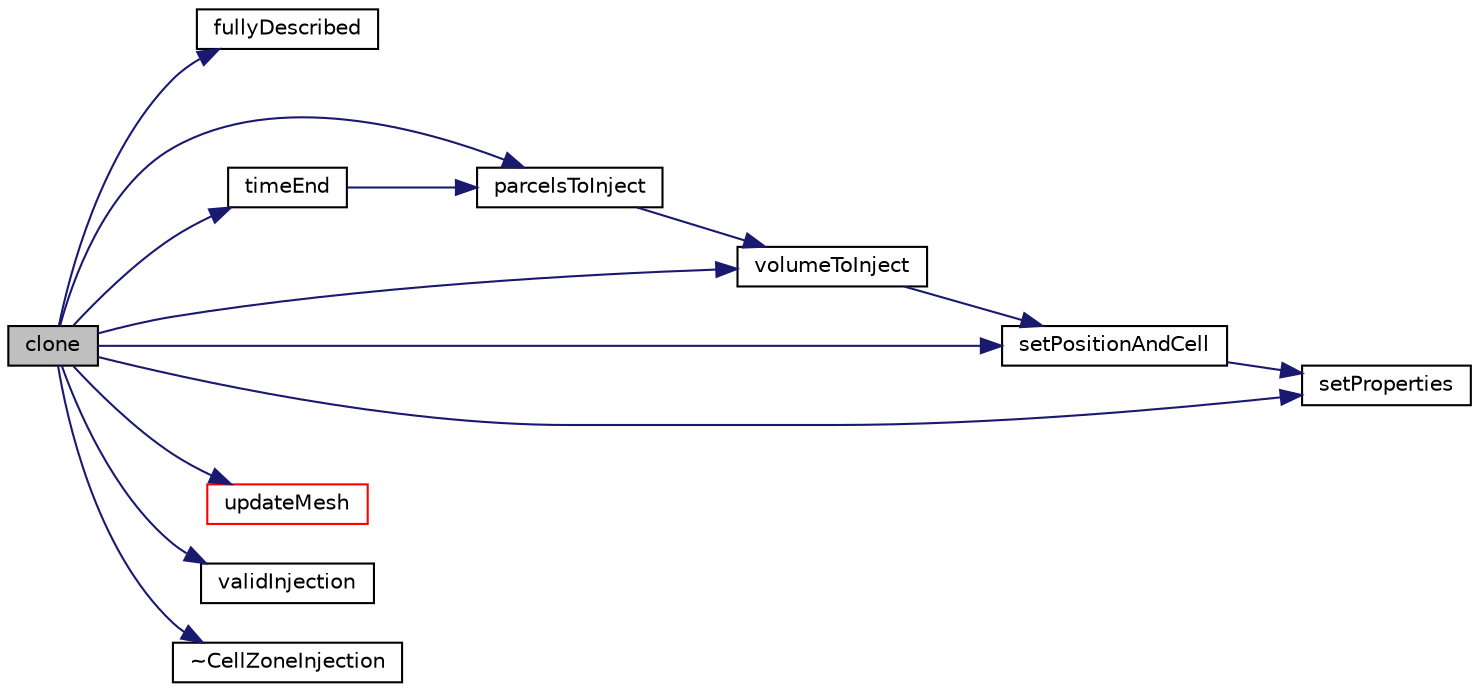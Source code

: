 digraph "clone"
{
  bgcolor="transparent";
  edge [fontname="Helvetica",fontsize="10",labelfontname="Helvetica",labelfontsize="10"];
  node [fontname="Helvetica",fontsize="10",shape=record];
  rankdir="LR";
  Node1 [label="clone",height=0.2,width=0.4,color="black", fillcolor="grey75", style="filled", fontcolor="black"];
  Node1 -> Node2 [color="midnightblue",fontsize="10",style="solid",fontname="Helvetica"];
  Node2 [label="fullyDescribed",height=0.2,width=0.4,color="black",URL="$a00243.html#ad557cf0ea2cf987a468de5ad4680f138",tooltip="Flag to identify whether model fully describes the parcel. "];
  Node1 -> Node3 [color="midnightblue",fontsize="10",style="solid",fontname="Helvetica"];
  Node3 [label="parcelsToInject",height=0.2,width=0.4,color="black",URL="$a00243.html#a4c4730db6620caeb697dfb15e7ed265a",tooltip="Number of parcels to introduce relative to SOI. "];
  Node3 -> Node4 [color="midnightblue",fontsize="10",style="solid",fontname="Helvetica"];
  Node4 [label="volumeToInject",height=0.2,width=0.4,color="black",URL="$a00243.html#a429d17f10d15e9c7727159582c3f149b",tooltip="Volume of parcels to introduce relative to SOI. "];
  Node4 -> Node5 [color="midnightblue",fontsize="10",style="solid",fontname="Helvetica"];
  Node5 [label="setPositionAndCell",height=0.2,width=0.4,color="black",URL="$a00243.html#a9b461807dec386242bba33d30a856fbf",tooltip="Set the injection position and owner cell, tetFace and tetPt. "];
  Node5 -> Node6 [color="midnightblue",fontsize="10",style="solid",fontname="Helvetica"];
  Node6 [label="setProperties",height=0.2,width=0.4,color="black",URL="$a00243.html#a9c29fb14e9bea94ae75c185efe894b00",tooltip="Set the parcel properties. "];
  Node1 -> Node5 [color="midnightblue",fontsize="10",style="solid",fontname="Helvetica"];
  Node1 -> Node6 [color="midnightblue",fontsize="10",style="solid",fontname="Helvetica"];
  Node1 -> Node7 [color="midnightblue",fontsize="10",style="solid",fontname="Helvetica"];
  Node7 [label="timeEnd",height=0.2,width=0.4,color="black",URL="$a00243.html#a10a8813cd441deb5fffc38395f13d033",tooltip="Return the end-of-injection time. "];
  Node7 -> Node3 [color="midnightblue",fontsize="10",style="solid",fontname="Helvetica"];
  Node1 -> Node8 [color="midnightblue",fontsize="10",style="solid",fontname="Helvetica"];
  Node8 [label="updateMesh",height=0.2,width=0.4,color="red",URL="$a00243.html#ae5693a309a936ac1040dd48c2881677f",tooltip="Set injector locations when mesh is updated. "];
  Node1 -> Node9 [color="midnightblue",fontsize="10",style="solid",fontname="Helvetica"];
  Node9 [label="validInjection",height=0.2,width=0.4,color="black",URL="$a00243.html#a6b2f13f20088f7dc14953978d3ee7554",tooltip="Return flag to identify whether or not injection of parcelI is. "];
  Node1 -> Node4 [color="midnightblue",fontsize="10",style="solid",fontname="Helvetica"];
  Node1 -> Node10 [color="midnightblue",fontsize="10",style="solid",fontname="Helvetica"];
  Node10 [label="~CellZoneInjection",height=0.2,width=0.4,color="black",URL="$a00243.html#aacd02cbd0bd8cc028b5762c7c96a3240",tooltip="Destructor. "];
}
